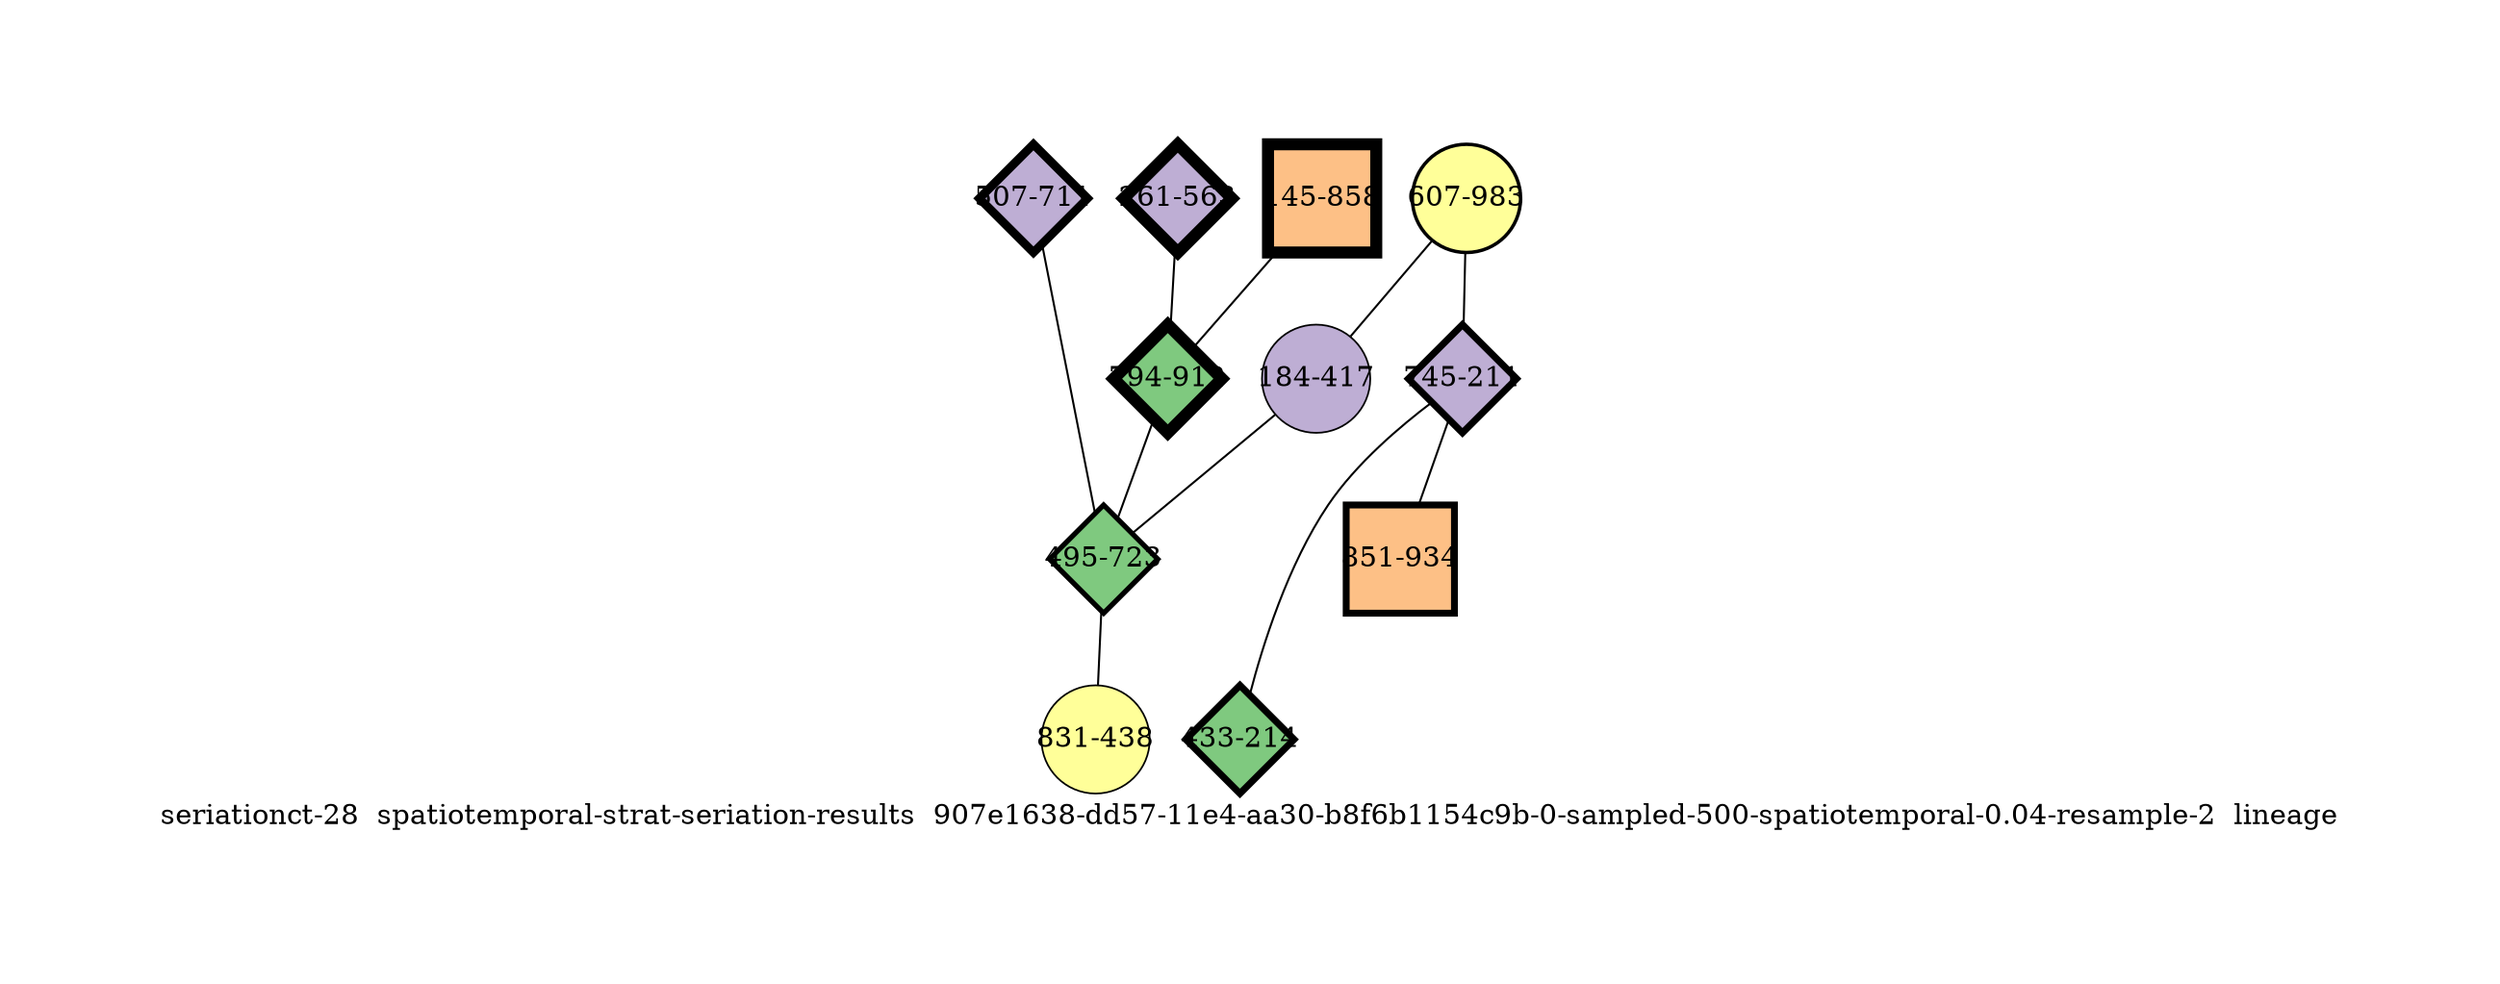 strict graph "seriationct-28  spatiotemporal-strat-seriation-results  907e1638-dd57-11e4-aa30-b8f6b1154c9b-0-sampled-500-spatiotemporal-0.04-resample-2  lineage" {
labelloc=b;
ratio=auto;
pad="1.0";
label="seriationct-28  spatiotemporal-strat-seriation-results  907e1638-dd57-11e4-aa30-b8f6b1154c9b-0-sampled-500-spatiotemporal-0.04-resample-2  lineage";
node [width="0.75", style=filled, fixedsize=true, height="0.75", shape=circle, label=""];
0 [xCoordinate="711.0", appears_in_slice=5, yCoordinate="507.0", colorscheme=accent7, lineage_id=2, short_label="507-711", label="507-711", shape=diamond, cluster_id=1, fillcolor=2, size="500.0", id=0, penwidth="4.28571428571"];
1 [xCoordinate="563.0", appears_in_slice=7, yCoordinate="261.0", colorscheme=accent7, lineage_id=2, short_label="261-563", label="261-563", shape=diamond, cluster_id=1, fillcolor=2, size="500.0", id=1, penwidth="6.0"];
2 [xCoordinate="983.0", appears_in_slice=2, yCoordinate="607.0", colorscheme=accent7, lineage_id=0, short_label="607-983", label="607-983", shape=circle, cluster_id=3, fillcolor=4, size="500.0", id=2, penwidth="1.71428571429"];
3 [xCoordinate="211.0", appears_in_slice=4, yCoordinate="745.0", colorscheme=accent7, lineage_id=2, short_label="745-211", label="745-211", shape=diamond, cluster_id=1, fillcolor=2, size="500.0", id=3, penwidth="3.42857142857"];
4 [xCoordinate="214.0", appears_in_slice=4, yCoordinate="433.0", colorscheme=accent7, lineage_id=2, short_label="433-214", label="433-214", shape=diamond, cluster_id=0, fillcolor=1, size="500.0", id=4, penwidth="3.42857142857"];
5 [xCoordinate="858.0", appears_in_slice=7, yCoordinate="145.0", colorscheme=accent7, lineage_id=1, short_label="145-858", label="145-858", shape=square, cluster_id=2, fillcolor=3, size="500.0", id=5, penwidth="6.0"];
6 [xCoordinate="912.0", appears_in_slice=7, yCoordinate="794.0", colorscheme=accent7, lineage_id=2, short_label="794-912", label="794-912", shape=diamond, cluster_id=0, fillcolor=1, size="500.0", id=6, penwidth="6.0"];
7 [xCoordinate="417.0", appears_in_slice=1, yCoordinate="184.0", colorscheme=accent7, lineage_id=0, short_label="184-417", label="184-417", shape=circle, cluster_id=1, fillcolor=2, size="500.0", id=7, penwidth="0.857142857143"];
8 [xCoordinate="934.0", appears_in_slice=4, yCoordinate="851.0", colorscheme=accent7, lineage_id=1, short_label="851-934", label="851-934", shape=square, cluster_id=2, fillcolor=3, size="500.0", id=8, penwidth="3.42857142857"];
9 [xCoordinate="723.0", appears_in_slice=3, yCoordinate="495.0", colorscheme=accent7, lineage_id=2, short_label="495-723", label="495-723", shape=diamond, cluster_id=0, fillcolor=1, size="500.0", id=9, penwidth="2.57142857143"];
10 [xCoordinate="438.0", appears_in_slice=1, yCoordinate="831.0", colorscheme=accent7, lineage_id=0, short_label="831-438", label="831-438", shape=circle, cluster_id=3, fillcolor=4, size="500.0", id=10, penwidth="0.857142857143"];
0 -- 9  [inverseweight="2.35175014166", weight="0.425215239614"];
1 -- 6  [inverseweight="2.51774975862", weight="0.397180059922"];
2 -- 3  [inverseweight="2.58675290976", weight="0.386585048857"];
2 -- 7  [inverseweight="1.98490854883", weight="0.503801548231"];
3 -- 8  [inverseweight="2.75165906265", weight="0.363417115722"];
3 -- 4  [inverseweight="16.7412382546", weight="0.0597327380923"];
5 -- 6  [inverseweight="1.94612941674", weight="0.513840442161"];
6 -- 9  [inverseweight="2.16822328701", weight="0.461207111827"];
7 -- 9  [inverseweight="2.48427462666", weight="0.402531986307"];
9 -- 10  [inverseweight="1.50996084722", weight="0.662268827592"];
}
